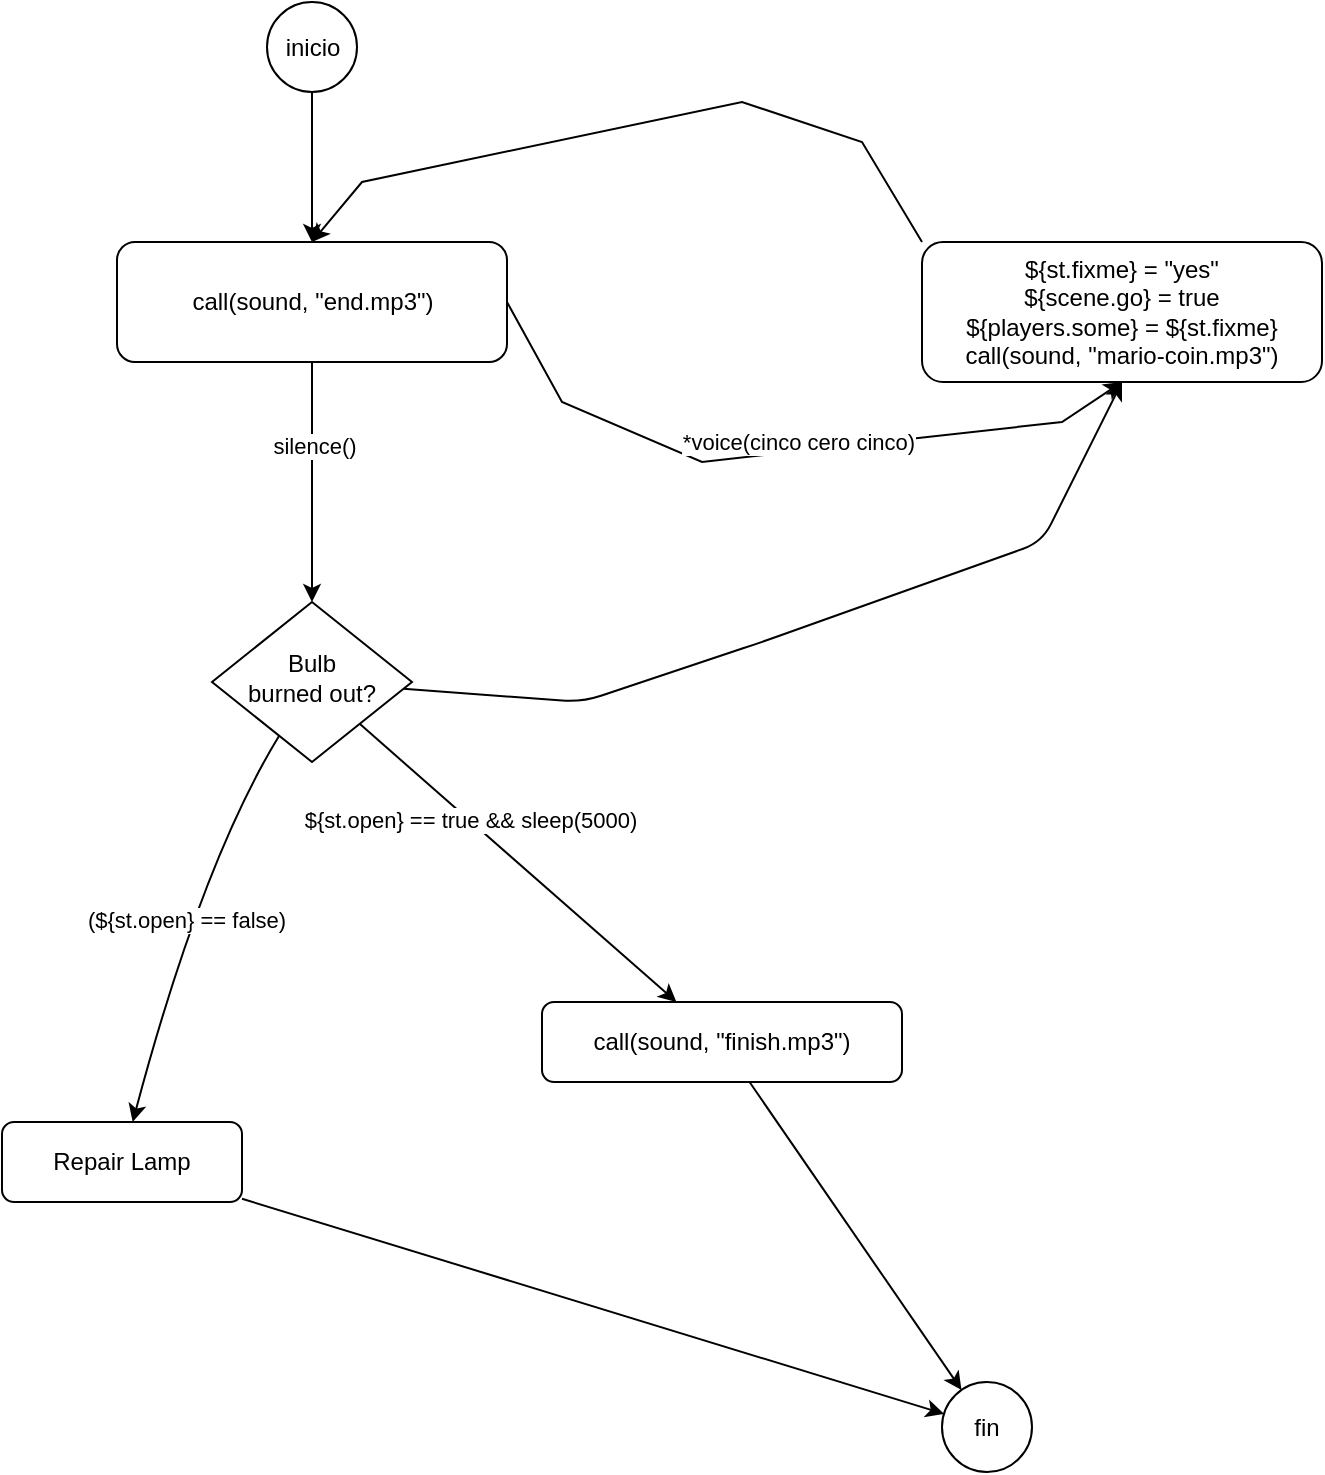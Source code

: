 <mxfile>
    <diagram id="C5RBs43oDa-KdzZeNtuy" name="Page-1">
        <mxGraphModel dx="846" dy="517" grid="1" gridSize="10" guides="1" tooltips="1" connect="1" arrows="1" fold="1" page="1" pageScale="1" pageWidth="827" pageHeight="1169" math="0" shadow="0">
            <root>
                <mxCell id="WIyWlLk6GJQsqaUBKTNV-0"/>
                <mxCell id="WIyWlLk6GJQsqaUBKTNV-1" parent="WIyWlLk6GJQsqaUBKTNV-0"/>
                <mxCell id="2" style="edgeStyle=none;html=1;strokeColor=default;exitX=1;exitY=0.5;exitDx=0;exitDy=0;rounded=0;entryX=0.5;entryY=1;entryDx=0;entryDy=0;" parent="WIyWlLk6GJQsqaUBKTNV-1" source="10" target="WIyWlLk6GJQsqaUBKTNV-7" edge="1">
                    <mxGeometry relative="1" as="geometry">
                        <mxPoint x="370" y="230" as="targetPoint"/>
                        <Array as="points">
                            <mxPoint x="390" y="210"/>
                            <mxPoint x="460" y="240"/>
                            <mxPoint x="640" y="220"/>
                        </Array>
                    </mxGeometry>
                </mxCell>
                <mxCell id="23" value="*voice(cinco cero cinco)" style="edgeLabel;html=1;align=center;verticalAlign=middle;resizable=0;points=[];" parent="2" vertex="1" connectable="0">
                    <mxGeometry x="0.163" y="2" relative="1" as="geometry">
                        <mxPoint x="-22" y="-1" as="offset"/>
                    </mxGeometry>
                </mxCell>
                <mxCell id="4" style="edgeStyle=none;curved=1;html=1;strokeColor=default;exitX=0.5;exitY=1;exitDx=0;exitDy=0;" parent="WIyWlLk6GJQsqaUBKTNV-1" source="10" target="WIyWlLk6GJQsqaUBKTNV-10" edge="1">
                    <mxGeometry relative="1" as="geometry">
                        <mxPoint x="183" y="310" as="targetPoint"/>
                    </mxGeometry>
                </mxCell>
                <mxCell id="5" value="silence()" style="edgeLabel;html=1;align=center;verticalAlign=middle;resizable=0;points=[];" parent="4" vertex="1" connectable="0">
                    <mxGeometry x="-0.297" y="1" relative="1" as="geometry">
                        <mxPoint as="offset"/>
                    </mxGeometry>
                </mxCell>
                <mxCell id="27" style="edgeStyle=none;html=1;entryX=0.5;entryY=0;entryDx=0;entryDy=0;strokeColor=default;exitX=0;exitY=0;exitDx=0;exitDy=0;rounded=0;" parent="WIyWlLk6GJQsqaUBKTNV-1" source="WIyWlLk6GJQsqaUBKTNV-7" target="10" edge="1">
                    <mxGeometry relative="1" as="geometry">
                        <Array as="points">
                            <mxPoint x="540" y="80"/>
                            <mxPoint x="480" y="60"/>
                            <mxPoint x="290" y="100"/>
                        </Array>
                    </mxGeometry>
                </mxCell>
                <mxCell id="WIyWlLk6GJQsqaUBKTNV-7" value="${st.fixme} = &quot;yes&quot;&lt;br&gt;${scene.go} = true&lt;br&gt;${players.some} = ${st.fixme}&lt;br&gt;call(sound, &quot;mario-coin.mp3&quot;)" style="rounded=1;whiteSpace=wrap;html=1;fontSize=12;glass=0;strokeWidth=1;shadow=0;" parent="WIyWlLk6GJQsqaUBKTNV-1" vertex="1">
                    <mxGeometry x="570" y="130" width="200" height="70" as="geometry"/>
                </mxCell>
                <mxCell id="6" style="edgeStyle=none;curved=1;html=1;strokeColor=default;" parent="WIyWlLk6GJQsqaUBKTNV-1" source="WIyWlLk6GJQsqaUBKTNV-10" target="WIyWlLk6GJQsqaUBKTNV-12" edge="1">
                    <mxGeometry relative="1" as="geometry">
                        <mxPoint x="470" y="340" as="targetPoint"/>
                    </mxGeometry>
                </mxCell>
                <mxCell id="7" value="${st.open} == true &amp;amp;&amp;amp; sleep(5000)" style="edgeLabel;html=1;align=center;verticalAlign=middle;resizable=0;points=[];" parent="6" vertex="1" connectable="0">
                    <mxGeometry x="-0.308" relative="1" as="geometry">
                        <mxPoint as="offset"/>
                    </mxGeometry>
                </mxCell>
                <mxCell id="8" value="(${st.open} == false)" style="edgeStyle=none;curved=1;html=1;strokeColor=default;" parent="WIyWlLk6GJQsqaUBKTNV-1" source="WIyWlLk6GJQsqaUBKTNV-10" target="WIyWlLk6GJQsqaUBKTNV-11" edge="1">
                    <mxGeometry x="0.004" relative="1" as="geometry">
                        <mxPoint x="130" y="460" as="targetPoint"/>
                        <Array as="points">
                            <mxPoint x="210" y="440"/>
                        </Array>
                        <mxPoint as="offset"/>
                    </mxGeometry>
                </mxCell>
                <mxCell id="24" style="edgeStyle=none;html=1;entryX=0.5;entryY=1;entryDx=0;entryDy=0;" parent="WIyWlLk6GJQsqaUBKTNV-1" source="WIyWlLk6GJQsqaUBKTNV-10" target="WIyWlLk6GJQsqaUBKTNV-7" edge="1">
                    <mxGeometry relative="1" as="geometry">
                        <Array as="points">
                            <mxPoint x="400" y="360"/>
                            <mxPoint x="490" y="330"/>
                            <mxPoint x="630" y="280"/>
                        </Array>
                    </mxGeometry>
                </mxCell>
                <mxCell id="WIyWlLk6GJQsqaUBKTNV-10" value="Bulb&lt;br&gt;burned out?" style="rhombus;whiteSpace=wrap;html=1;shadow=0;fontFamily=Helvetica;fontSize=12;align=center;strokeWidth=1;spacing=6;spacingTop=-4;" parent="WIyWlLk6GJQsqaUBKTNV-1" vertex="1">
                    <mxGeometry x="215" y="310" width="100" height="80" as="geometry"/>
                </mxCell>
                <mxCell id="14" style="edgeStyle=none;html=1;" parent="WIyWlLk6GJQsqaUBKTNV-1" source="WIyWlLk6GJQsqaUBKTNV-11" target="11" edge="1">
                    <mxGeometry relative="1" as="geometry"/>
                </mxCell>
                <mxCell id="WIyWlLk6GJQsqaUBKTNV-11" value="Repair Lamp" style="rounded=1;whiteSpace=wrap;html=1;fontSize=12;glass=0;strokeWidth=1;shadow=0;" parent="WIyWlLk6GJQsqaUBKTNV-1" vertex="1">
                    <mxGeometry x="110" y="570" width="120" height="40" as="geometry"/>
                </mxCell>
                <mxCell id="13" style="edgeStyle=none;html=1;" parent="WIyWlLk6GJQsqaUBKTNV-1" source="WIyWlLk6GJQsqaUBKTNV-12" target="11" edge="1">
                    <mxGeometry relative="1" as="geometry"/>
                </mxCell>
                <mxCell id="WIyWlLk6GJQsqaUBKTNV-12" value="call(sound, &quot;finish.mp3&quot;)" style="rounded=1;whiteSpace=wrap;html=1;fontSize=12;glass=0;strokeWidth=1;shadow=0;" parent="WIyWlLk6GJQsqaUBKTNV-1" vertex="1">
                    <mxGeometry x="380" y="510" width="180" height="40" as="geometry"/>
                </mxCell>
                <mxCell id="1" style="edgeStyle=none;html=1;" parent="WIyWlLk6GJQsqaUBKTNV-1" source="0" target="10" edge="1">
                    <mxGeometry relative="1" as="geometry"/>
                </mxCell>
                <mxCell id="0" value="inicio" style="ellipse;whiteSpace=wrap;html=1;aspect=fixed;" parent="WIyWlLk6GJQsqaUBKTNV-1" vertex="1">
                    <mxGeometry x="242.5" y="10" width="45" height="45" as="geometry"/>
                </mxCell>
                <mxCell id="10" value="call(sound, &quot;end.mp3&quot;)" style="rounded=1;whiteSpace=wrap;html=1;" parent="WIyWlLk6GJQsqaUBKTNV-1" vertex="1">
                    <mxGeometry x="167.5" y="130" width="195" height="60" as="geometry"/>
                </mxCell>
                <mxCell id="11" value="fin" style="ellipse;whiteSpace=wrap;html=1;aspect=fixed;" parent="WIyWlLk6GJQsqaUBKTNV-1" vertex="1">
                    <mxGeometry x="580" y="700" width="45" height="45" as="geometry"/>
                </mxCell>
            </root>
        </mxGraphModel>
    </diagram>
</mxfile>